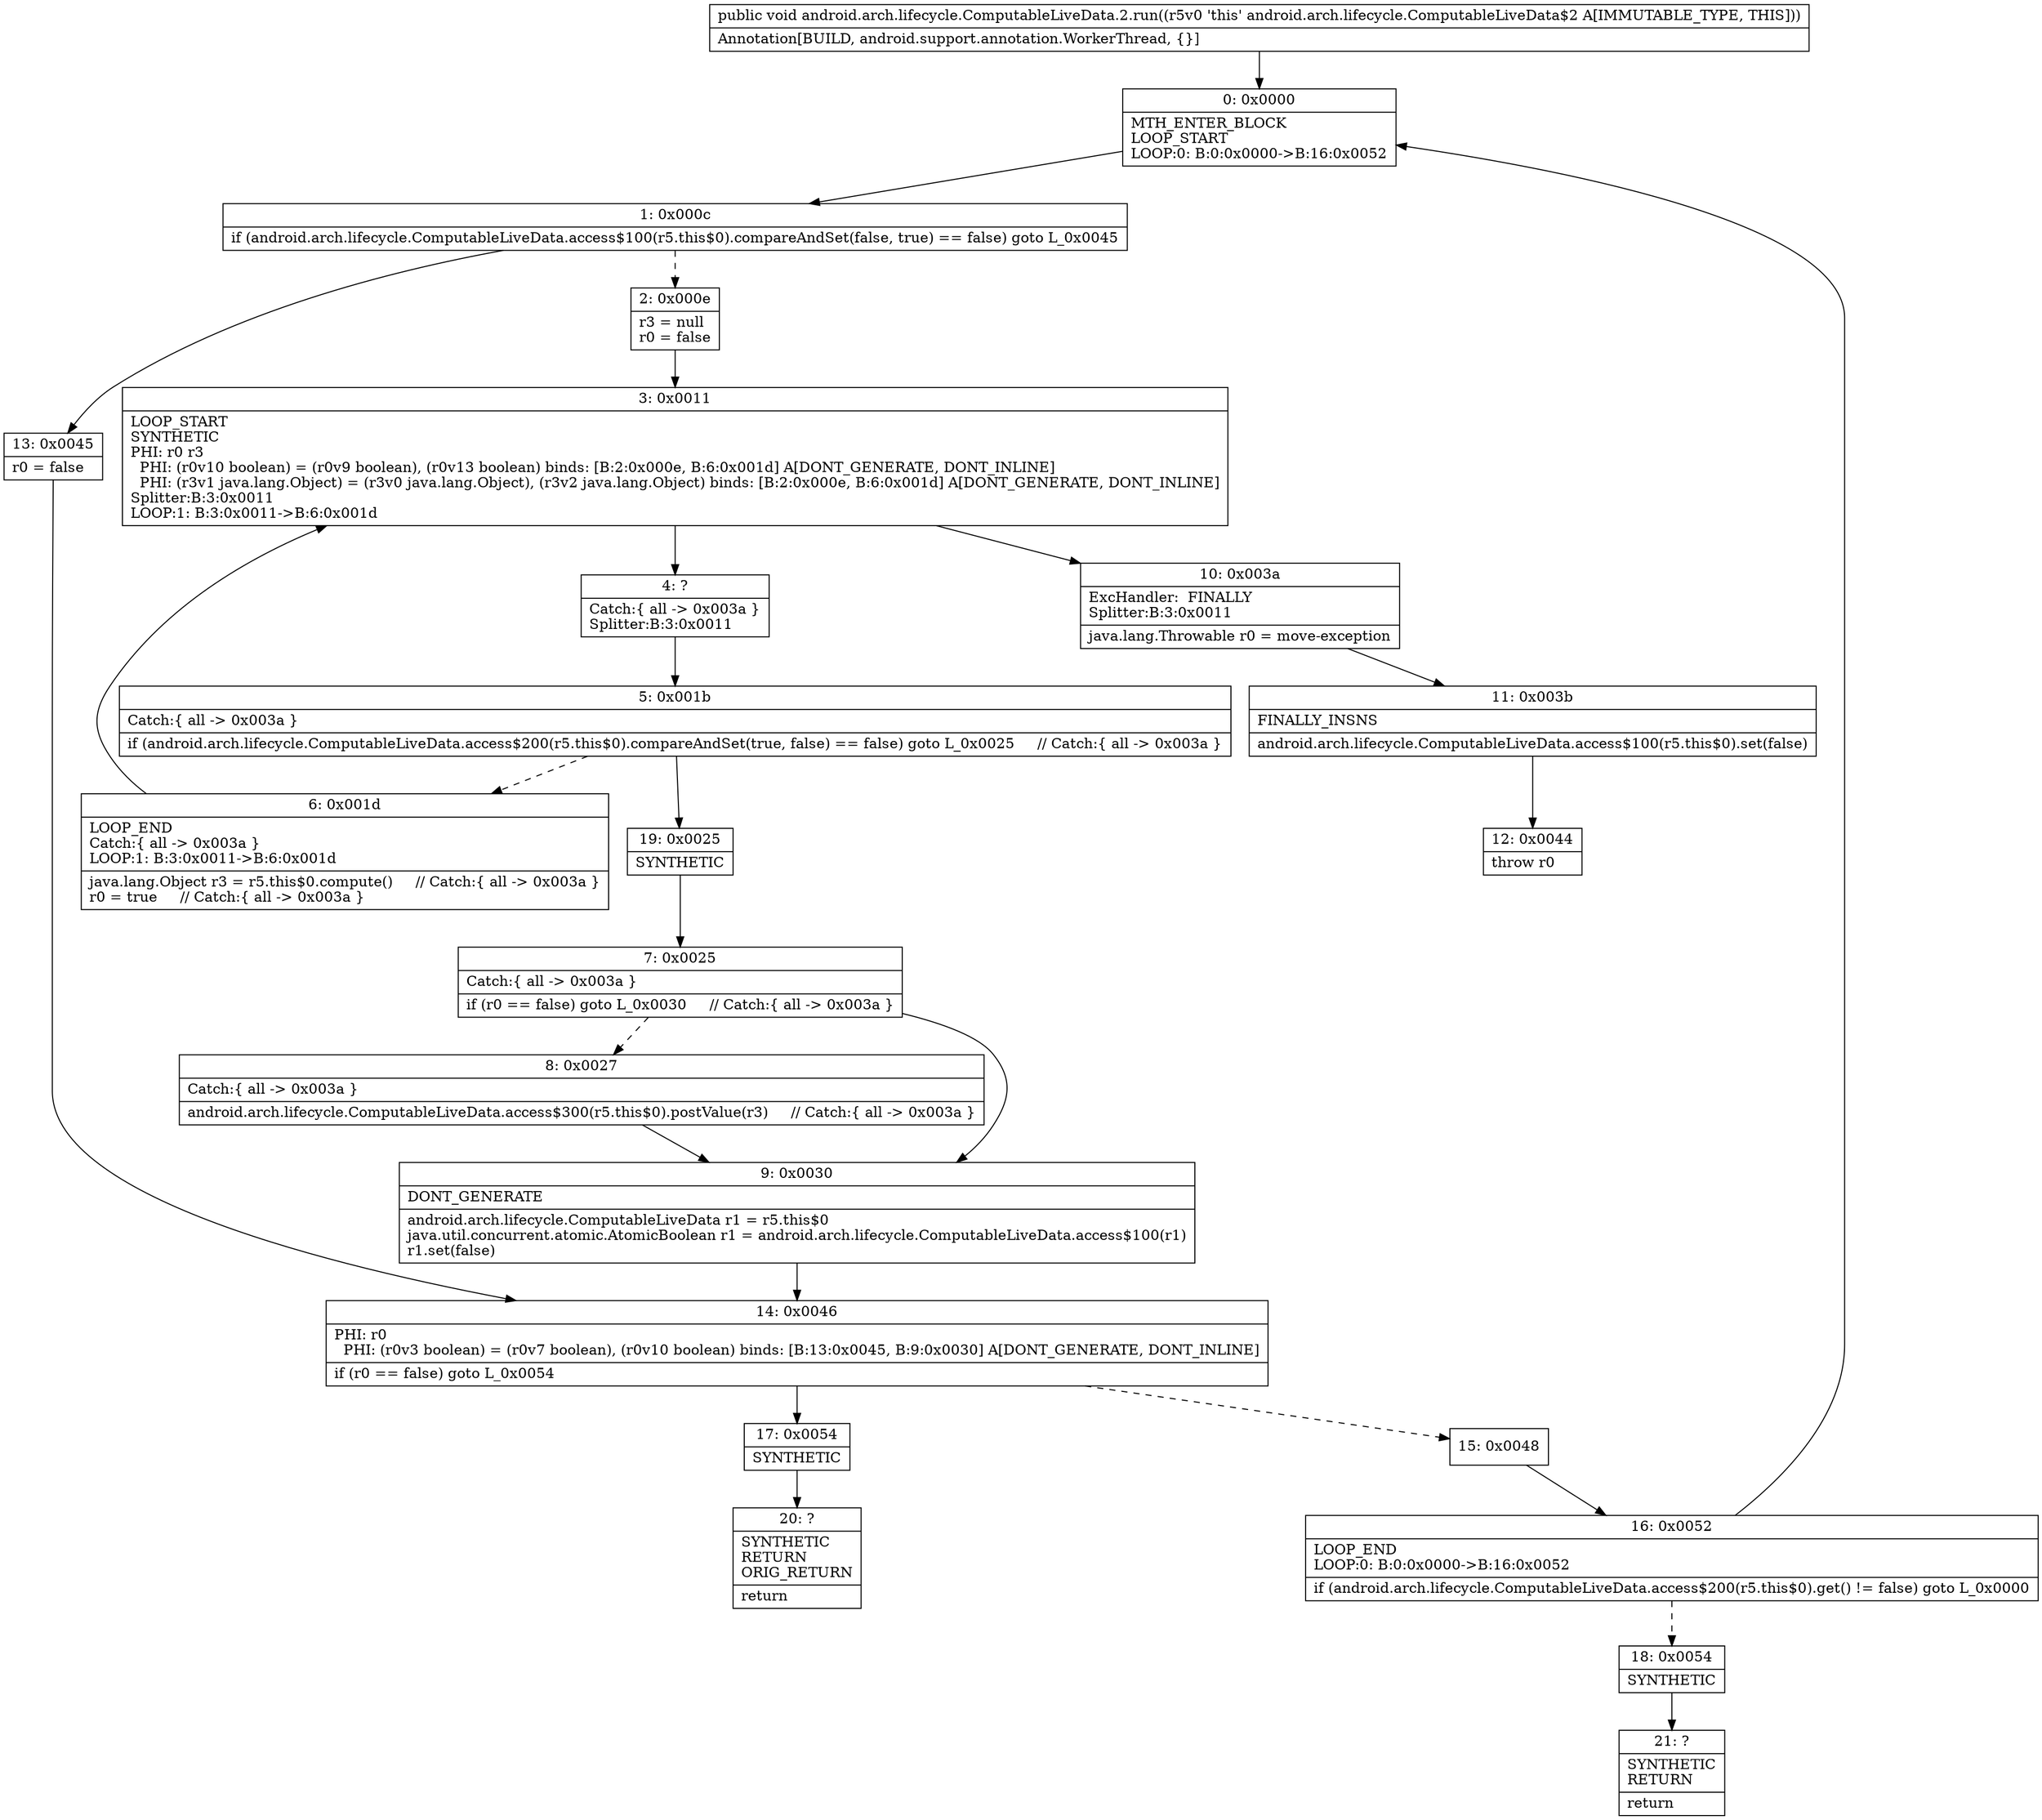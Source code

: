 digraph "CFG forandroid.arch.lifecycle.ComputableLiveData.2.run()V" {
Node_0 [shape=record,label="{0\:\ 0x0000|MTH_ENTER_BLOCK\lLOOP_START\lLOOP:0: B:0:0x0000\-\>B:16:0x0052\l}"];
Node_1 [shape=record,label="{1\:\ 0x000c|if (android.arch.lifecycle.ComputableLiveData.access$100(r5.this$0).compareAndSet(false, true) == false) goto L_0x0045\l}"];
Node_2 [shape=record,label="{2\:\ 0x000e|r3 = null\lr0 = false\l}"];
Node_3 [shape=record,label="{3\:\ 0x0011|LOOP_START\lSYNTHETIC\lPHI: r0 r3 \l  PHI: (r0v10 boolean) = (r0v9 boolean), (r0v13 boolean) binds: [B:2:0x000e, B:6:0x001d] A[DONT_GENERATE, DONT_INLINE]\l  PHI: (r3v1 java.lang.Object) = (r3v0 java.lang.Object), (r3v2 java.lang.Object) binds: [B:2:0x000e, B:6:0x001d] A[DONT_GENERATE, DONT_INLINE]\lSplitter:B:3:0x0011\lLOOP:1: B:3:0x0011\-\>B:6:0x001d\l}"];
Node_4 [shape=record,label="{4\:\ ?|Catch:\{ all \-\> 0x003a \}\lSplitter:B:3:0x0011\l}"];
Node_5 [shape=record,label="{5\:\ 0x001b|Catch:\{ all \-\> 0x003a \}\l|if (android.arch.lifecycle.ComputableLiveData.access$200(r5.this$0).compareAndSet(true, false) == false) goto L_0x0025     \/\/ Catch:\{ all \-\> 0x003a \}\l}"];
Node_6 [shape=record,label="{6\:\ 0x001d|LOOP_END\lCatch:\{ all \-\> 0x003a \}\lLOOP:1: B:3:0x0011\-\>B:6:0x001d\l|java.lang.Object r3 = r5.this$0.compute()     \/\/ Catch:\{ all \-\> 0x003a \}\lr0 = true     \/\/ Catch:\{ all \-\> 0x003a \}\l}"];
Node_7 [shape=record,label="{7\:\ 0x0025|Catch:\{ all \-\> 0x003a \}\l|if (r0 == false) goto L_0x0030     \/\/ Catch:\{ all \-\> 0x003a \}\l}"];
Node_8 [shape=record,label="{8\:\ 0x0027|Catch:\{ all \-\> 0x003a \}\l|android.arch.lifecycle.ComputableLiveData.access$300(r5.this$0).postValue(r3)     \/\/ Catch:\{ all \-\> 0x003a \}\l}"];
Node_9 [shape=record,label="{9\:\ 0x0030|DONT_GENERATE\l|android.arch.lifecycle.ComputableLiveData r1 = r5.this$0\ljava.util.concurrent.atomic.AtomicBoolean r1 = android.arch.lifecycle.ComputableLiveData.access$100(r1)\lr1.set(false)\l}"];
Node_10 [shape=record,label="{10\:\ 0x003a|ExcHandler:  FINALLY\lSplitter:B:3:0x0011\l|java.lang.Throwable r0 = move\-exception\l}"];
Node_11 [shape=record,label="{11\:\ 0x003b|FINALLY_INSNS\l|android.arch.lifecycle.ComputableLiveData.access$100(r5.this$0).set(false)\l}"];
Node_12 [shape=record,label="{12\:\ 0x0044|throw r0\l}"];
Node_13 [shape=record,label="{13\:\ 0x0045|r0 = false\l}"];
Node_14 [shape=record,label="{14\:\ 0x0046|PHI: r0 \l  PHI: (r0v3 boolean) = (r0v7 boolean), (r0v10 boolean) binds: [B:13:0x0045, B:9:0x0030] A[DONT_GENERATE, DONT_INLINE]\l|if (r0 == false) goto L_0x0054\l}"];
Node_15 [shape=record,label="{15\:\ 0x0048}"];
Node_16 [shape=record,label="{16\:\ 0x0052|LOOP_END\lLOOP:0: B:0:0x0000\-\>B:16:0x0052\l|if (android.arch.lifecycle.ComputableLiveData.access$200(r5.this$0).get() != false) goto L_0x0000\l}"];
Node_17 [shape=record,label="{17\:\ 0x0054|SYNTHETIC\l}"];
Node_18 [shape=record,label="{18\:\ 0x0054|SYNTHETIC\l}"];
Node_19 [shape=record,label="{19\:\ 0x0025|SYNTHETIC\l}"];
Node_20 [shape=record,label="{20\:\ ?|SYNTHETIC\lRETURN\lORIG_RETURN\l|return\l}"];
Node_21 [shape=record,label="{21\:\ ?|SYNTHETIC\lRETURN\l|return\l}"];
MethodNode[shape=record,label="{public void android.arch.lifecycle.ComputableLiveData.2.run((r5v0 'this' android.arch.lifecycle.ComputableLiveData$2 A[IMMUTABLE_TYPE, THIS]))  | Annotation[BUILD, android.support.annotation.WorkerThread, \{\}]\l}"];
MethodNode -> Node_0;
Node_0 -> Node_1;
Node_1 -> Node_2[style=dashed];
Node_1 -> Node_13;
Node_2 -> Node_3;
Node_3 -> Node_4;
Node_3 -> Node_10;
Node_4 -> Node_5;
Node_5 -> Node_6[style=dashed];
Node_5 -> Node_19;
Node_6 -> Node_3;
Node_7 -> Node_8[style=dashed];
Node_7 -> Node_9;
Node_8 -> Node_9;
Node_9 -> Node_14;
Node_10 -> Node_11;
Node_11 -> Node_12;
Node_13 -> Node_14;
Node_14 -> Node_15[style=dashed];
Node_14 -> Node_17;
Node_15 -> Node_16;
Node_16 -> Node_0;
Node_16 -> Node_18[style=dashed];
Node_17 -> Node_20;
Node_18 -> Node_21;
Node_19 -> Node_7;
}

